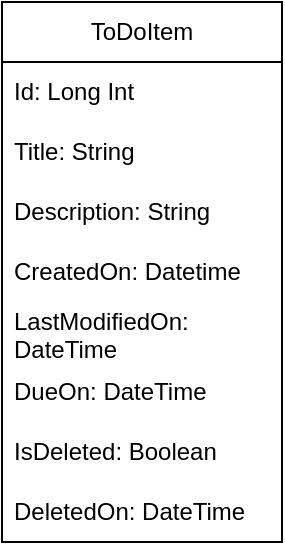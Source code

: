 <mxfile version="27.1.6">
  <diagram name="Page-1" id="f3b2zgJaAWkxZ_yv-KKn">
    <mxGraphModel dx="1426" dy="751" grid="1" gridSize="10" guides="1" tooltips="1" connect="1" arrows="1" fold="1" page="1" pageScale="1" pageWidth="850" pageHeight="1100" math="0" shadow="0">
      <root>
        <mxCell id="0" />
        <mxCell id="1" parent="0" />
        <mxCell id="Z9cx26AFI46J4--lwq1j-1" value="ToDoItem" style="swimlane;fontStyle=0;childLayout=stackLayout;horizontal=1;startSize=30;horizontalStack=0;resizeParent=1;resizeParentMax=0;resizeLast=0;collapsible=1;marginBottom=0;whiteSpace=wrap;html=1;" vertex="1" parent="1">
          <mxGeometry x="320" y="110" width="140" height="270" as="geometry" />
        </mxCell>
        <mxCell id="Z9cx26AFI46J4--lwq1j-2" value="Id: Long Int" style="text;strokeColor=none;fillColor=none;align=left;verticalAlign=middle;spacingLeft=4;spacingRight=4;overflow=hidden;points=[[0,0.5],[1,0.5]];portConstraint=eastwest;rotatable=0;whiteSpace=wrap;html=1;" vertex="1" parent="Z9cx26AFI46J4--lwq1j-1">
          <mxGeometry y="30" width="140" height="30" as="geometry" />
        </mxCell>
        <mxCell id="Z9cx26AFI46J4--lwq1j-3" value="Title: String" style="text;strokeColor=none;fillColor=none;align=left;verticalAlign=middle;spacingLeft=4;spacingRight=4;overflow=hidden;points=[[0,0.5],[1,0.5]];portConstraint=eastwest;rotatable=0;whiteSpace=wrap;html=1;" vertex="1" parent="Z9cx26AFI46J4--lwq1j-1">
          <mxGeometry y="60" width="140" height="30" as="geometry" />
        </mxCell>
        <mxCell id="Z9cx26AFI46J4--lwq1j-4" value="Description: String" style="text;strokeColor=none;fillColor=none;align=left;verticalAlign=middle;spacingLeft=4;spacingRight=4;overflow=hidden;points=[[0,0.5],[1,0.5]];portConstraint=eastwest;rotatable=0;whiteSpace=wrap;html=1;" vertex="1" parent="Z9cx26AFI46J4--lwq1j-1">
          <mxGeometry y="90" width="140" height="30" as="geometry" />
        </mxCell>
        <mxCell id="Z9cx26AFI46J4--lwq1j-5" value="CreatedOn: Datetime" style="text;strokeColor=none;fillColor=none;align=left;verticalAlign=middle;spacingLeft=4;spacingRight=4;overflow=hidden;points=[[0,0.5],[1,0.5]];portConstraint=eastwest;rotatable=0;whiteSpace=wrap;html=1;" vertex="1" parent="Z9cx26AFI46J4--lwq1j-1">
          <mxGeometry y="120" width="140" height="30" as="geometry" />
        </mxCell>
        <mxCell id="Z9cx26AFI46J4--lwq1j-6" value="LastModifiedOn: DateTime" style="text;strokeColor=none;fillColor=none;align=left;verticalAlign=middle;spacingLeft=4;spacingRight=4;overflow=hidden;points=[[0,0.5],[1,0.5]];portConstraint=eastwest;rotatable=0;whiteSpace=wrap;html=1;" vertex="1" parent="Z9cx26AFI46J4--lwq1j-1">
          <mxGeometry y="150" width="140" height="30" as="geometry" />
        </mxCell>
        <mxCell id="Z9cx26AFI46J4--lwq1j-8" value="DueOn: DateTime" style="text;strokeColor=none;fillColor=none;align=left;verticalAlign=middle;spacingLeft=4;spacingRight=4;overflow=hidden;points=[[0,0.5],[1,0.5]];portConstraint=eastwest;rotatable=0;whiteSpace=wrap;html=1;" vertex="1" parent="Z9cx26AFI46J4--lwq1j-1">
          <mxGeometry y="180" width="140" height="30" as="geometry" />
        </mxCell>
        <mxCell id="Z9cx26AFI46J4--lwq1j-9" value="IsDeleted: Boolean" style="text;strokeColor=none;fillColor=none;align=left;verticalAlign=middle;spacingLeft=4;spacingRight=4;overflow=hidden;points=[[0,0.5],[1,0.5]];portConstraint=eastwest;rotatable=0;whiteSpace=wrap;html=1;" vertex="1" parent="Z9cx26AFI46J4--lwq1j-1">
          <mxGeometry y="210" width="140" height="30" as="geometry" />
        </mxCell>
        <mxCell id="Z9cx26AFI46J4--lwq1j-10" value="DeletedOn: DateTime" style="text;strokeColor=none;fillColor=none;align=left;verticalAlign=middle;spacingLeft=4;spacingRight=4;overflow=hidden;points=[[0,0.5],[1,0.5]];portConstraint=eastwest;rotatable=0;whiteSpace=wrap;html=1;" vertex="1" parent="Z9cx26AFI46J4--lwq1j-1">
          <mxGeometry y="240" width="140" height="30" as="geometry" />
        </mxCell>
      </root>
    </mxGraphModel>
  </diagram>
</mxfile>
